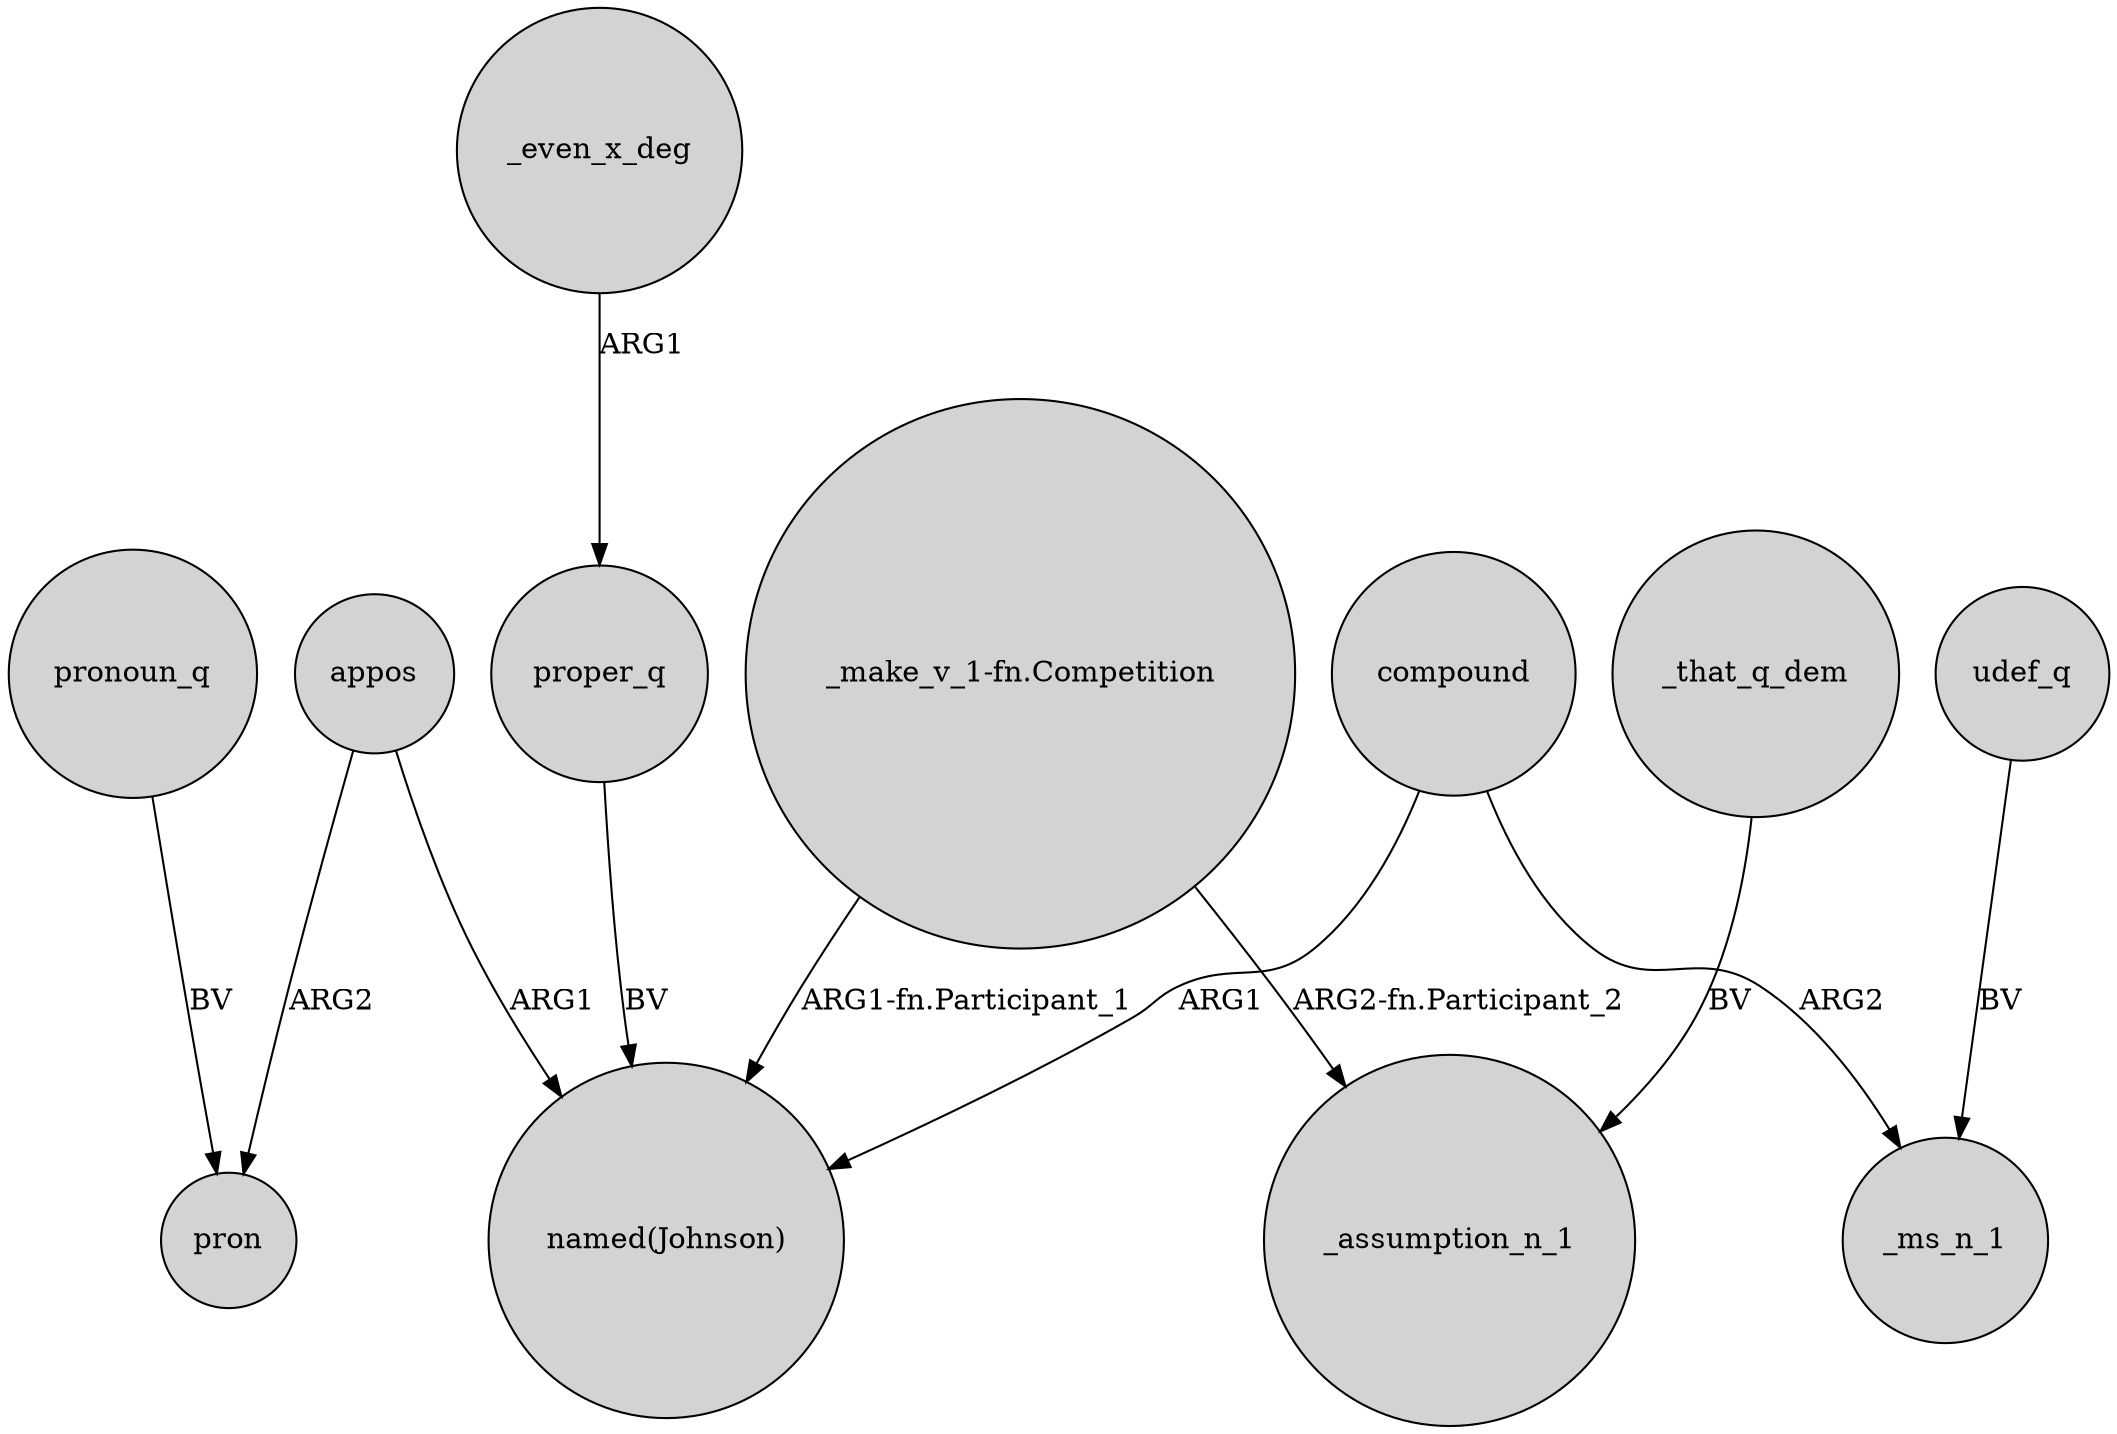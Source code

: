 digraph {
	node [shape=circle style=filled]
	appos -> "named(Johnson)" [label=ARG1]
	_that_q_dem -> _assumption_n_1 [label=BV]
	_even_x_deg -> proper_q [label=ARG1]
	"_make_v_1-fn.Competition" -> "named(Johnson)" [label="ARG1-fn.Participant_1"]
	"_make_v_1-fn.Competition" -> _assumption_n_1 [label="ARG2-fn.Participant_2"]
	compound -> _ms_n_1 [label=ARG2]
	proper_q -> "named(Johnson)" [label=BV]
	appos -> pron [label=ARG2]
	pronoun_q -> pron [label=BV]
	udef_q -> _ms_n_1 [label=BV]
	compound -> "named(Johnson)" [label=ARG1]
}
